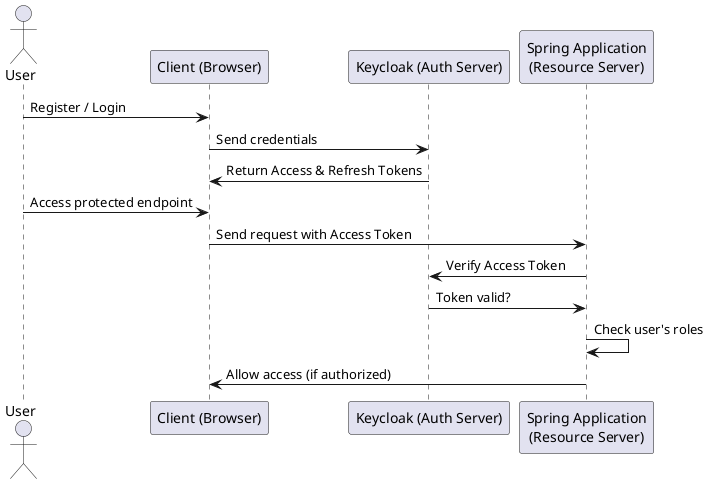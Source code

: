 @startuml
actor User
participant "Client (Browser)" as Client
participant "Keycloak (Auth Server)" as Keycloak
participant "Spring Application\n(Resource Server)" as SpringApp

User -> Client: Register / Login
Client -> Keycloak: Send credentials
Keycloak -> Client: Return Access & Refresh Tokens

User -> Client: Access protected endpoint
Client -> SpringApp: Send request with Access Token
SpringApp -> Keycloak: Verify Access Token
Keycloak -> SpringApp: Token valid?
SpringApp -> SpringApp: Check user's roles
SpringApp -> Client: Allow access (if authorized)
@enduml